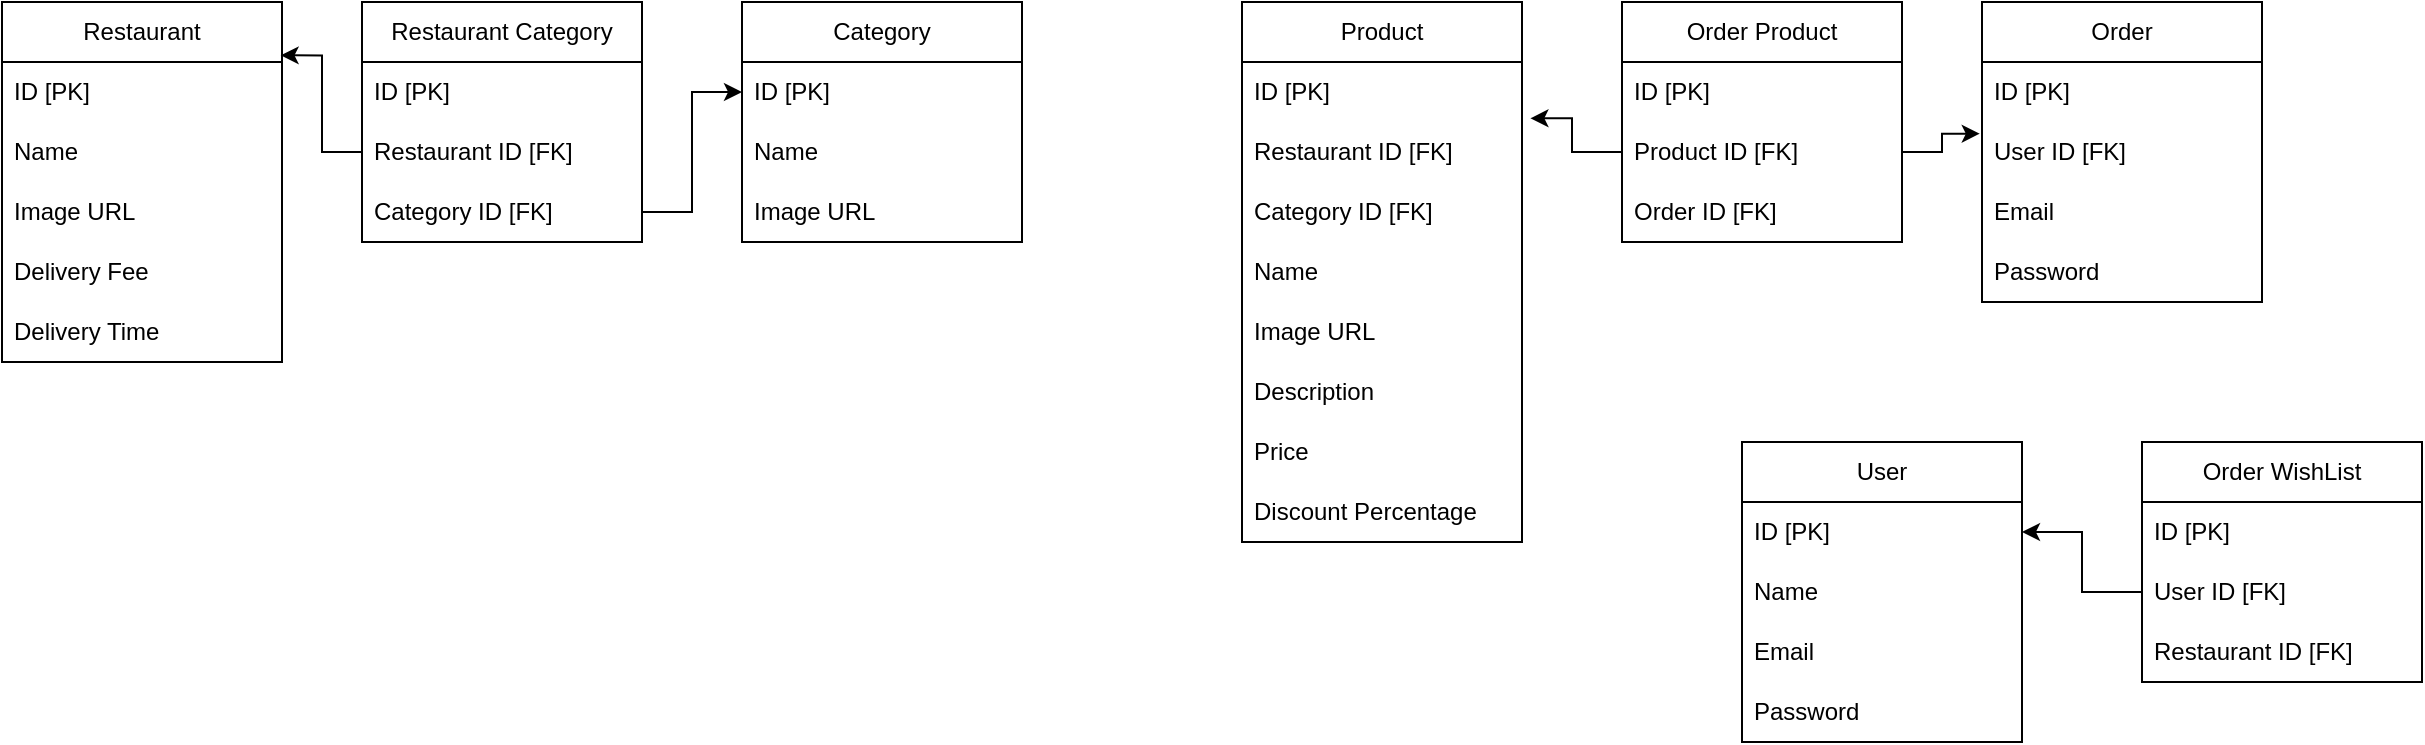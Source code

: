 <mxfile version="24.3.1" type="github">
  <diagram id="C5RBs43oDa-KdzZeNtuy" name="Page-1">
    <mxGraphModel dx="1345" dy="668" grid="1" gridSize="10" guides="1" tooltips="1" connect="1" arrows="1" fold="1" page="1" pageScale="1" pageWidth="827" pageHeight="1169" math="0" shadow="0">
      <root>
        <mxCell id="WIyWlLk6GJQsqaUBKTNV-0" />
        <mxCell id="WIyWlLk6GJQsqaUBKTNV-1" parent="WIyWlLk6GJQsqaUBKTNV-0" />
        <mxCell id="CdGZrnd6m0q5aDLu8KiO-1" value="Restaurant" style="swimlane;fontStyle=0;childLayout=stackLayout;horizontal=1;startSize=30;horizontalStack=0;resizeParent=1;resizeParentMax=0;resizeLast=0;collapsible=1;marginBottom=0;whiteSpace=wrap;html=1;" parent="WIyWlLk6GJQsqaUBKTNV-1" vertex="1">
          <mxGeometry x="200" y="200" width="140" height="180" as="geometry" />
        </mxCell>
        <mxCell id="CdGZrnd6m0q5aDLu8KiO-2" value="ID [PK]" style="text;strokeColor=none;fillColor=none;align=left;verticalAlign=middle;spacingLeft=4;spacingRight=4;overflow=hidden;points=[[0,0.5],[1,0.5]];portConstraint=eastwest;rotatable=0;whiteSpace=wrap;html=1;" parent="CdGZrnd6m0q5aDLu8KiO-1" vertex="1">
          <mxGeometry y="30" width="140" height="30" as="geometry" />
        </mxCell>
        <mxCell id="CdGZrnd6m0q5aDLu8KiO-3" value="Name" style="text;strokeColor=none;fillColor=none;align=left;verticalAlign=middle;spacingLeft=4;spacingRight=4;overflow=hidden;points=[[0,0.5],[1,0.5]];portConstraint=eastwest;rotatable=0;whiteSpace=wrap;html=1;" parent="CdGZrnd6m0q5aDLu8KiO-1" vertex="1">
          <mxGeometry y="60" width="140" height="30" as="geometry" />
        </mxCell>
        <mxCell id="CdGZrnd6m0q5aDLu8KiO-4" value="Image URL" style="text;strokeColor=none;fillColor=none;align=left;verticalAlign=middle;spacingLeft=4;spacingRight=4;overflow=hidden;points=[[0,0.5],[1,0.5]];portConstraint=eastwest;rotatable=0;whiteSpace=wrap;html=1;" parent="CdGZrnd6m0q5aDLu8KiO-1" vertex="1">
          <mxGeometry y="90" width="140" height="30" as="geometry" />
        </mxCell>
        <mxCell id="CdGZrnd6m0q5aDLu8KiO-6" value="Delivery Fee" style="text;strokeColor=none;fillColor=none;align=left;verticalAlign=middle;spacingLeft=4;spacingRight=4;overflow=hidden;points=[[0,0.5],[1,0.5]];portConstraint=eastwest;rotatable=0;whiteSpace=wrap;html=1;" parent="CdGZrnd6m0q5aDLu8KiO-1" vertex="1">
          <mxGeometry y="120" width="140" height="30" as="geometry" />
        </mxCell>
        <mxCell id="CdGZrnd6m0q5aDLu8KiO-7" value="Delivery Time" style="text;strokeColor=none;fillColor=none;align=left;verticalAlign=middle;spacingLeft=4;spacingRight=4;overflow=hidden;points=[[0,0.5],[1,0.5]];portConstraint=eastwest;rotatable=0;whiteSpace=wrap;html=1;" parent="CdGZrnd6m0q5aDLu8KiO-1" vertex="1">
          <mxGeometry y="150" width="140" height="30" as="geometry" />
        </mxCell>
        <mxCell id="CdGZrnd6m0q5aDLu8KiO-8" value="Restaurant Category" style="swimlane;fontStyle=0;childLayout=stackLayout;horizontal=1;startSize=30;horizontalStack=0;resizeParent=1;resizeParentMax=0;resizeLast=0;collapsible=1;marginBottom=0;whiteSpace=wrap;html=1;" parent="WIyWlLk6GJQsqaUBKTNV-1" vertex="1">
          <mxGeometry x="380" y="200" width="140" height="120" as="geometry" />
        </mxCell>
        <mxCell id="CdGZrnd6m0q5aDLu8KiO-9" value="ID [PK]" style="text;strokeColor=none;fillColor=none;align=left;verticalAlign=middle;spacingLeft=4;spacingRight=4;overflow=hidden;points=[[0,0.5],[1,0.5]];portConstraint=eastwest;rotatable=0;whiteSpace=wrap;html=1;" parent="CdGZrnd6m0q5aDLu8KiO-8" vertex="1">
          <mxGeometry y="30" width="140" height="30" as="geometry" />
        </mxCell>
        <mxCell id="CdGZrnd6m0q5aDLu8KiO-10" value="Restaurant ID [FK]" style="text;strokeColor=none;fillColor=none;align=left;verticalAlign=middle;spacingLeft=4;spacingRight=4;overflow=hidden;points=[[0,0.5],[1,0.5]];portConstraint=eastwest;rotatable=0;whiteSpace=wrap;html=1;" parent="CdGZrnd6m0q5aDLu8KiO-8" vertex="1">
          <mxGeometry y="60" width="140" height="30" as="geometry" />
        </mxCell>
        <mxCell id="CdGZrnd6m0q5aDLu8KiO-11" value="Category ID [FK]" style="text;strokeColor=none;fillColor=none;align=left;verticalAlign=middle;spacingLeft=4;spacingRight=4;overflow=hidden;points=[[0,0.5],[1,0.5]];portConstraint=eastwest;rotatable=0;whiteSpace=wrap;html=1;" parent="CdGZrnd6m0q5aDLu8KiO-8" vertex="1">
          <mxGeometry y="90" width="140" height="30" as="geometry" />
        </mxCell>
        <mxCell id="CdGZrnd6m0q5aDLu8KiO-14" value="Category" style="swimlane;fontStyle=0;childLayout=stackLayout;horizontal=1;startSize=30;horizontalStack=0;resizeParent=1;resizeParentMax=0;resizeLast=0;collapsible=1;marginBottom=0;whiteSpace=wrap;html=1;" parent="WIyWlLk6GJQsqaUBKTNV-1" vertex="1">
          <mxGeometry x="570" y="200" width="140" height="120" as="geometry" />
        </mxCell>
        <mxCell id="CdGZrnd6m0q5aDLu8KiO-15" value="ID [PK]" style="text;strokeColor=none;fillColor=none;align=left;verticalAlign=middle;spacingLeft=4;spacingRight=4;overflow=hidden;points=[[0,0.5],[1,0.5]];portConstraint=eastwest;rotatable=0;whiteSpace=wrap;html=1;" parent="CdGZrnd6m0q5aDLu8KiO-14" vertex="1">
          <mxGeometry y="30" width="140" height="30" as="geometry" />
        </mxCell>
        <mxCell id="CdGZrnd6m0q5aDLu8KiO-16" value="Name" style="text;strokeColor=none;fillColor=none;align=left;verticalAlign=middle;spacingLeft=4;spacingRight=4;overflow=hidden;points=[[0,0.5],[1,0.5]];portConstraint=eastwest;rotatable=0;whiteSpace=wrap;html=1;" parent="CdGZrnd6m0q5aDLu8KiO-14" vertex="1">
          <mxGeometry y="60" width="140" height="30" as="geometry" />
        </mxCell>
        <mxCell id="CdGZrnd6m0q5aDLu8KiO-17" value="Image URL" style="text;strokeColor=none;fillColor=none;align=left;verticalAlign=middle;spacingLeft=4;spacingRight=4;overflow=hidden;points=[[0,0.5],[1,0.5]];portConstraint=eastwest;rotatable=0;whiteSpace=wrap;html=1;" parent="CdGZrnd6m0q5aDLu8KiO-14" vertex="1">
          <mxGeometry y="90" width="140" height="30" as="geometry" />
        </mxCell>
        <mxCell id="CdGZrnd6m0q5aDLu8KiO-18" style="edgeStyle=orthogonalEdgeStyle;rounded=0;orthogonalLoop=1;jettySize=auto;html=1;exitX=1;exitY=0.5;exitDx=0;exitDy=0;entryX=0;entryY=0.5;entryDx=0;entryDy=0;" parent="WIyWlLk6GJQsqaUBKTNV-1" source="CdGZrnd6m0q5aDLu8KiO-11" target="CdGZrnd6m0q5aDLu8KiO-15" edge="1">
          <mxGeometry relative="1" as="geometry" />
        </mxCell>
        <mxCell id="CdGZrnd6m0q5aDLu8KiO-19" style="edgeStyle=orthogonalEdgeStyle;rounded=0;orthogonalLoop=1;jettySize=auto;html=1;entryX=0.995;entryY=-0.111;entryDx=0;entryDy=0;entryPerimeter=0;" parent="WIyWlLk6GJQsqaUBKTNV-1" source="CdGZrnd6m0q5aDLu8KiO-10" target="CdGZrnd6m0q5aDLu8KiO-2" edge="1">
          <mxGeometry relative="1" as="geometry" />
        </mxCell>
        <mxCell id="lLL1ktRf70pkr7OFoW_G-0" value="Product" style="swimlane;fontStyle=0;childLayout=stackLayout;horizontal=1;startSize=30;horizontalStack=0;resizeParent=1;resizeParentMax=0;resizeLast=0;collapsible=1;marginBottom=0;whiteSpace=wrap;html=1;" vertex="1" parent="WIyWlLk6GJQsqaUBKTNV-1">
          <mxGeometry x="820" y="200" width="140" height="270" as="geometry" />
        </mxCell>
        <mxCell id="lLL1ktRf70pkr7OFoW_G-1" value="ID [PK]" style="text;strokeColor=none;fillColor=none;align=left;verticalAlign=middle;spacingLeft=4;spacingRight=4;overflow=hidden;points=[[0,0.5],[1,0.5]];portConstraint=eastwest;rotatable=0;whiteSpace=wrap;html=1;" vertex="1" parent="lLL1ktRf70pkr7OFoW_G-0">
          <mxGeometry y="30" width="140" height="30" as="geometry" />
        </mxCell>
        <mxCell id="lLL1ktRf70pkr7OFoW_G-2" value="Restaurant ID [FK]" style="text;strokeColor=none;fillColor=none;align=left;verticalAlign=middle;spacingLeft=4;spacingRight=4;overflow=hidden;points=[[0,0.5],[1,0.5]];portConstraint=eastwest;rotatable=0;whiteSpace=wrap;html=1;" vertex="1" parent="lLL1ktRf70pkr7OFoW_G-0">
          <mxGeometry y="60" width="140" height="30" as="geometry" />
        </mxCell>
        <mxCell id="lLL1ktRf70pkr7OFoW_G-3" value="Category ID [FK]" style="text;strokeColor=none;fillColor=none;align=left;verticalAlign=middle;spacingLeft=4;spacingRight=4;overflow=hidden;points=[[0,0.5],[1,0.5]];portConstraint=eastwest;rotatable=0;whiteSpace=wrap;html=1;" vertex="1" parent="lLL1ktRf70pkr7OFoW_G-0">
          <mxGeometry y="90" width="140" height="30" as="geometry" />
        </mxCell>
        <mxCell id="lLL1ktRf70pkr7OFoW_G-4" value="Name" style="text;strokeColor=none;fillColor=none;align=left;verticalAlign=middle;spacingLeft=4;spacingRight=4;overflow=hidden;points=[[0,0.5],[1,0.5]];portConstraint=eastwest;rotatable=0;whiteSpace=wrap;html=1;" vertex="1" parent="lLL1ktRf70pkr7OFoW_G-0">
          <mxGeometry y="120" width="140" height="30" as="geometry" />
        </mxCell>
        <mxCell id="lLL1ktRf70pkr7OFoW_G-5" value="Image URL" style="text;strokeColor=none;fillColor=none;align=left;verticalAlign=middle;spacingLeft=4;spacingRight=4;overflow=hidden;points=[[0,0.5],[1,0.5]];portConstraint=eastwest;rotatable=0;whiteSpace=wrap;html=1;" vertex="1" parent="lLL1ktRf70pkr7OFoW_G-0">
          <mxGeometry y="150" width="140" height="30" as="geometry" />
        </mxCell>
        <mxCell id="lLL1ktRf70pkr7OFoW_G-6" value="Description" style="text;strokeColor=none;fillColor=none;align=left;verticalAlign=middle;spacingLeft=4;spacingRight=4;overflow=hidden;points=[[0,0.5],[1,0.5]];portConstraint=eastwest;rotatable=0;whiteSpace=wrap;html=1;" vertex="1" parent="lLL1ktRf70pkr7OFoW_G-0">
          <mxGeometry y="180" width="140" height="30" as="geometry" />
        </mxCell>
        <mxCell id="lLL1ktRf70pkr7OFoW_G-7" value="Price" style="text;strokeColor=none;fillColor=none;align=left;verticalAlign=middle;spacingLeft=4;spacingRight=4;overflow=hidden;points=[[0,0.5],[1,0.5]];portConstraint=eastwest;rotatable=0;whiteSpace=wrap;html=1;" vertex="1" parent="lLL1ktRf70pkr7OFoW_G-0">
          <mxGeometry y="210" width="140" height="30" as="geometry" />
        </mxCell>
        <mxCell id="lLL1ktRf70pkr7OFoW_G-8" value="Discount Percentage" style="text;strokeColor=none;fillColor=none;align=left;verticalAlign=middle;spacingLeft=4;spacingRight=4;overflow=hidden;points=[[0,0.5],[1,0.5]];portConstraint=eastwest;rotatable=0;whiteSpace=wrap;html=1;" vertex="1" parent="lLL1ktRf70pkr7OFoW_G-0">
          <mxGeometry y="240" width="140" height="30" as="geometry" />
        </mxCell>
        <mxCell id="lLL1ktRf70pkr7OFoW_G-9" value="Order" style="swimlane;fontStyle=0;childLayout=stackLayout;horizontal=1;startSize=30;horizontalStack=0;resizeParent=1;resizeParentMax=0;resizeLast=0;collapsible=1;marginBottom=0;whiteSpace=wrap;html=1;" vertex="1" parent="WIyWlLk6GJQsqaUBKTNV-1">
          <mxGeometry x="1190" y="200" width="140" height="150" as="geometry" />
        </mxCell>
        <mxCell id="lLL1ktRf70pkr7OFoW_G-10" value="ID [PK]" style="text;strokeColor=none;fillColor=none;align=left;verticalAlign=middle;spacingLeft=4;spacingRight=4;overflow=hidden;points=[[0,0.5],[1,0.5]];portConstraint=eastwest;rotatable=0;whiteSpace=wrap;html=1;" vertex="1" parent="lLL1ktRf70pkr7OFoW_G-9">
          <mxGeometry y="30" width="140" height="30" as="geometry" />
        </mxCell>
        <mxCell id="lLL1ktRf70pkr7OFoW_G-11" value="User ID [FK]" style="text;strokeColor=none;fillColor=none;align=left;verticalAlign=middle;spacingLeft=4;spacingRight=4;overflow=hidden;points=[[0,0.5],[1,0.5]];portConstraint=eastwest;rotatable=0;whiteSpace=wrap;html=1;" vertex="1" parent="lLL1ktRf70pkr7OFoW_G-9">
          <mxGeometry y="60" width="140" height="30" as="geometry" />
        </mxCell>
        <mxCell id="lLL1ktRf70pkr7OFoW_G-12" value="Email" style="text;strokeColor=none;fillColor=none;align=left;verticalAlign=middle;spacingLeft=4;spacingRight=4;overflow=hidden;points=[[0,0.5],[1,0.5]];portConstraint=eastwest;rotatable=0;whiteSpace=wrap;html=1;" vertex="1" parent="lLL1ktRf70pkr7OFoW_G-9">
          <mxGeometry y="90" width="140" height="30" as="geometry" />
        </mxCell>
        <mxCell id="lLL1ktRf70pkr7OFoW_G-13" value="Password" style="text;strokeColor=none;fillColor=none;align=left;verticalAlign=middle;spacingLeft=4;spacingRight=4;overflow=hidden;points=[[0,0.5],[1,0.5]];portConstraint=eastwest;rotatable=0;whiteSpace=wrap;html=1;" vertex="1" parent="lLL1ktRf70pkr7OFoW_G-9">
          <mxGeometry y="120" width="140" height="30" as="geometry" />
        </mxCell>
        <mxCell id="lLL1ktRf70pkr7OFoW_G-14" value="Order Product" style="swimlane;fontStyle=0;childLayout=stackLayout;horizontal=1;startSize=30;horizontalStack=0;resizeParent=1;resizeParentMax=0;resizeLast=0;collapsible=1;marginBottom=0;whiteSpace=wrap;html=1;" vertex="1" parent="WIyWlLk6GJQsqaUBKTNV-1">
          <mxGeometry x="1010" y="200" width="140" height="120" as="geometry" />
        </mxCell>
        <mxCell id="lLL1ktRf70pkr7OFoW_G-15" value="ID [PK]" style="text;strokeColor=none;fillColor=none;align=left;verticalAlign=middle;spacingLeft=4;spacingRight=4;overflow=hidden;points=[[0,0.5],[1,0.5]];portConstraint=eastwest;rotatable=0;whiteSpace=wrap;html=1;" vertex="1" parent="lLL1ktRf70pkr7OFoW_G-14">
          <mxGeometry y="30" width="140" height="30" as="geometry" />
        </mxCell>
        <mxCell id="lLL1ktRf70pkr7OFoW_G-16" value="Product ID [FK]" style="text;strokeColor=none;fillColor=none;align=left;verticalAlign=middle;spacingLeft=4;spacingRight=4;overflow=hidden;points=[[0,0.5],[1,0.5]];portConstraint=eastwest;rotatable=0;whiteSpace=wrap;html=1;" vertex="1" parent="lLL1ktRf70pkr7OFoW_G-14">
          <mxGeometry y="60" width="140" height="30" as="geometry" />
        </mxCell>
        <mxCell id="lLL1ktRf70pkr7OFoW_G-17" value="Order ID [FK]" style="text;strokeColor=none;fillColor=none;align=left;verticalAlign=middle;spacingLeft=4;spacingRight=4;overflow=hidden;points=[[0,0.5],[1,0.5]];portConstraint=eastwest;rotatable=0;whiteSpace=wrap;html=1;" vertex="1" parent="lLL1ktRf70pkr7OFoW_G-14">
          <mxGeometry y="90" width="140" height="30" as="geometry" />
        </mxCell>
        <mxCell id="lLL1ktRf70pkr7OFoW_G-19" style="edgeStyle=orthogonalEdgeStyle;rounded=0;orthogonalLoop=1;jettySize=auto;html=1;entryX=-0.008;entryY=0.195;entryDx=0;entryDy=0;entryPerimeter=0;" edge="1" parent="WIyWlLk6GJQsqaUBKTNV-1" source="lLL1ktRf70pkr7OFoW_G-16" target="lLL1ktRf70pkr7OFoW_G-11">
          <mxGeometry relative="1" as="geometry" />
        </mxCell>
        <mxCell id="lLL1ktRf70pkr7OFoW_G-20" style="edgeStyle=orthogonalEdgeStyle;rounded=0;orthogonalLoop=1;jettySize=auto;html=1;exitX=0;exitY=0.5;exitDx=0;exitDy=0;entryX=1.03;entryY=-0.062;entryDx=0;entryDy=0;entryPerimeter=0;" edge="1" parent="WIyWlLk6GJQsqaUBKTNV-1" source="lLL1ktRf70pkr7OFoW_G-16" target="lLL1ktRf70pkr7OFoW_G-2">
          <mxGeometry relative="1" as="geometry" />
        </mxCell>
        <mxCell id="lLL1ktRf70pkr7OFoW_G-21" value="User" style="swimlane;fontStyle=0;childLayout=stackLayout;horizontal=1;startSize=30;horizontalStack=0;resizeParent=1;resizeParentMax=0;resizeLast=0;collapsible=1;marginBottom=0;whiteSpace=wrap;html=1;" vertex="1" parent="WIyWlLk6GJQsqaUBKTNV-1">
          <mxGeometry x="1070" y="420" width="140" height="150" as="geometry" />
        </mxCell>
        <mxCell id="lLL1ktRf70pkr7OFoW_G-22" value="ID [PK]" style="text;strokeColor=none;fillColor=none;align=left;verticalAlign=middle;spacingLeft=4;spacingRight=4;overflow=hidden;points=[[0,0.5],[1,0.5]];portConstraint=eastwest;rotatable=0;whiteSpace=wrap;html=1;" vertex="1" parent="lLL1ktRf70pkr7OFoW_G-21">
          <mxGeometry y="30" width="140" height="30" as="geometry" />
        </mxCell>
        <mxCell id="lLL1ktRf70pkr7OFoW_G-23" value="Name" style="text;strokeColor=none;fillColor=none;align=left;verticalAlign=middle;spacingLeft=4;spacingRight=4;overflow=hidden;points=[[0,0.5],[1,0.5]];portConstraint=eastwest;rotatable=0;whiteSpace=wrap;html=1;" vertex="1" parent="lLL1ktRf70pkr7OFoW_G-21">
          <mxGeometry y="60" width="140" height="30" as="geometry" />
        </mxCell>
        <mxCell id="lLL1ktRf70pkr7OFoW_G-24" value="Email" style="text;strokeColor=none;fillColor=none;align=left;verticalAlign=middle;spacingLeft=4;spacingRight=4;overflow=hidden;points=[[0,0.5],[1,0.5]];portConstraint=eastwest;rotatable=0;whiteSpace=wrap;html=1;" vertex="1" parent="lLL1ktRf70pkr7OFoW_G-21">
          <mxGeometry y="90" width="140" height="30" as="geometry" />
        </mxCell>
        <mxCell id="lLL1ktRf70pkr7OFoW_G-25" value="Password" style="text;strokeColor=none;fillColor=none;align=left;verticalAlign=middle;spacingLeft=4;spacingRight=4;overflow=hidden;points=[[0,0.5],[1,0.5]];portConstraint=eastwest;rotatable=0;whiteSpace=wrap;html=1;" vertex="1" parent="lLL1ktRf70pkr7OFoW_G-21">
          <mxGeometry y="120" width="140" height="30" as="geometry" />
        </mxCell>
        <mxCell id="lLL1ktRf70pkr7OFoW_G-26" value="Order WishList" style="swimlane;fontStyle=0;childLayout=stackLayout;horizontal=1;startSize=30;horizontalStack=0;resizeParent=1;resizeParentMax=0;resizeLast=0;collapsible=1;marginBottom=0;whiteSpace=wrap;html=1;" vertex="1" parent="WIyWlLk6GJQsqaUBKTNV-1">
          <mxGeometry x="1270" y="420" width="140" height="120" as="geometry" />
        </mxCell>
        <mxCell id="lLL1ktRf70pkr7OFoW_G-27" value="ID [PK]" style="text;strokeColor=none;fillColor=none;align=left;verticalAlign=middle;spacingLeft=4;spacingRight=4;overflow=hidden;points=[[0,0.5],[1,0.5]];portConstraint=eastwest;rotatable=0;whiteSpace=wrap;html=1;" vertex="1" parent="lLL1ktRf70pkr7OFoW_G-26">
          <mxGeometry y="30" width="140" height="30" as="geometry" />
        </mxCell>
        <mxCell id="lLL1ktRf70pkr7OFoW_G-28" value="User ID [FK]" style="text;strokeColor=none;fillColor=none;align=left;verticalAlign=middle;spacingLeft=4;spacingRight=4;overflow=hidden;points=[[0,0.5],[1,0.5]];portConstraint=eastwest;rotatable=0;whiteSpace=wrap;html=1;" vertex="1" parent="lLL1ktRf70pkr7OFoW_G-26">
          <mxGeometry y="60" width="140" height="30" as="geometry" />
        </mxCell>
        <mxCell id="lLL1ktRf70pkr7OFoW_G-31" value="Restaurant ID [FK]" style="text;strokeColor=none;fillColor=none;align=left;verticalAlign=middle;spacingLeft=4;spacingRight=4;overflow=hidden;points=[[0,0.5],[1,0.5]];portConstraint=eastwest;rotatable=0;whiteSpace=wrap;html=1;" vertex="1" parent="lLL1ktRf70pkr7OFoW_G-26">
          <mxGeometry y="90" width="140" height="30" as="geometry" />
        </mxCell>
        <mxCell id="lLL1ktRf70pkr7OFoW_G-32" style="edgeStyle=orthogonalEdgeStyle;rounded=0;orthogonalLoop=1;jettySize=auto;html=1;entryX=1;entryY=0.5;entryDx=0;entryDy=0;" edge="1" parent="WIyWlLk6GJQsqaUBKTNV-1" source="lLL1ktRf70pkr7OFoW_G-28" target="lLL1ktRf70pkr7OFoW_G-22">
          <mxGeometry relative="1" as="geometry" />
        </mxCell>
      </root>
    </mxGraphModel>
  </diagram>
</mxfile>
